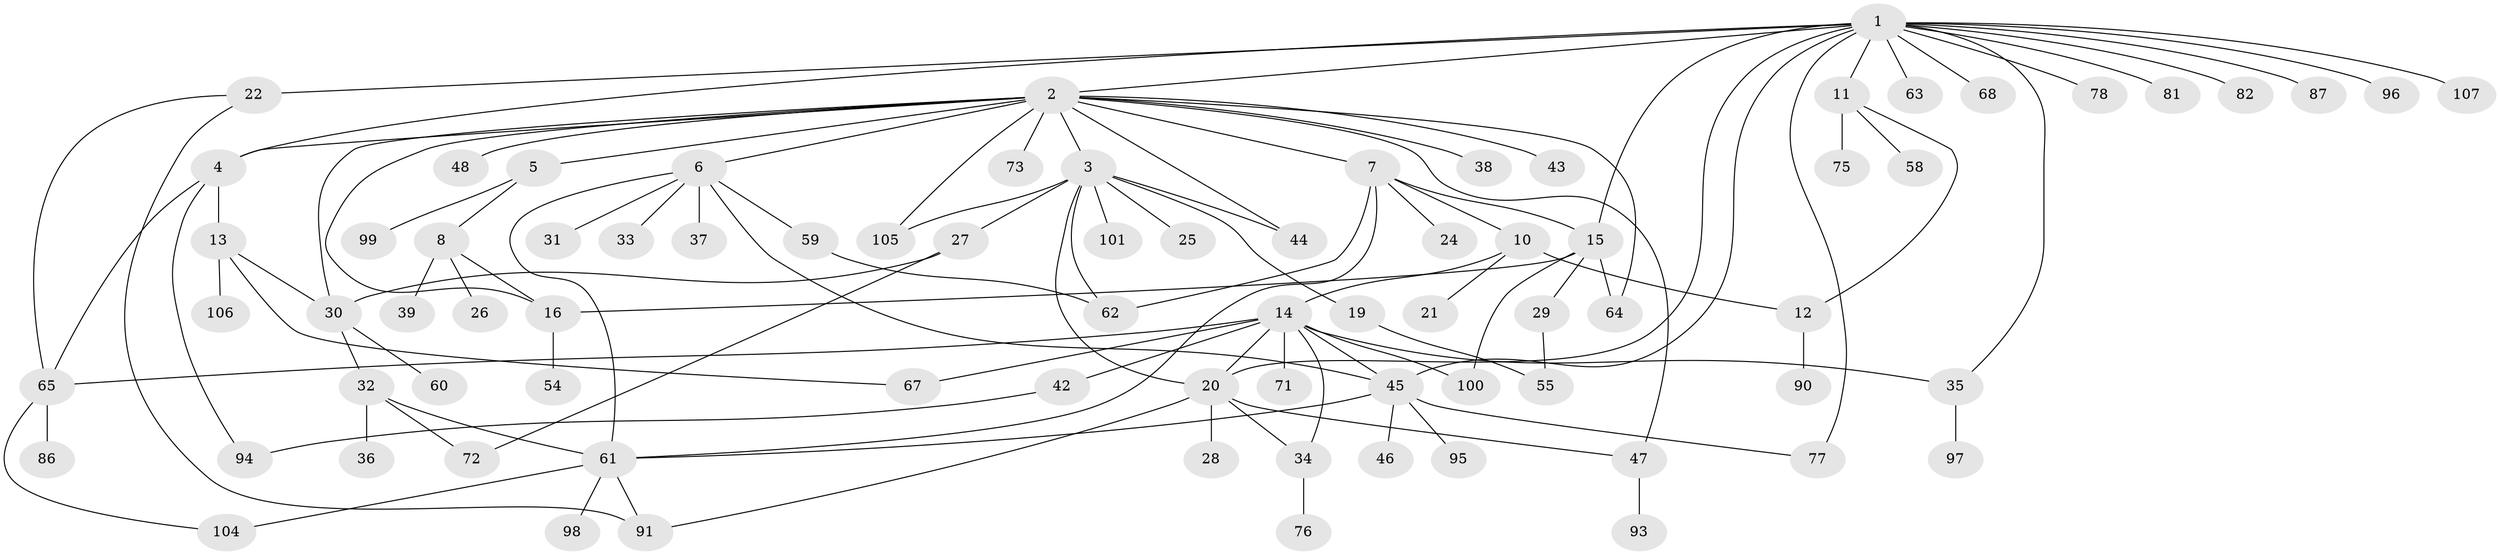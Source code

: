 // original degree distribution, {15: 0.009174311926605505, 17: 0.009174311926605505, 9: 0.009174311926605505, 4: 0.06422018348623854, 3: 0.12844036697247707, 8: 0.009174311926605505, 7: 0.03669724770642202, 5: 0.06422018348623854, 2: 0.22018348623853212, 1: 0.44036697247706424, 6: 0.009174311926605505}
// Generated by graph-tools (version 1.1) at 2025/41/03/06/25 10:41:44]
// undirected, 80 vertices, 112 edges
graph export_dot {
graph [start="1"]
  node [color=gray90,style=filled];
  1 [super="+69"];
  2 [super="+70"];
  3 [super="+9"];
  4 [super="+53"];
  5 [super="+80"];
  6 [super="+41"];
  7 [super="+52"];
  8 [super="+56"];
  10;
  11;
  12 [super="+18"];
  13 [super="+49"];
  14 [super="+17"];
  15 [super="+23"];
  16 [super="+89"];
  19;
  20 [super="+57"];
  21;
  22 [super="+109"];
  24;
  25;
  26 [super="+79"];
  27;
  28 [super="+92"];
  29;
  30 [super="+51"];
  31;
  32 [super="+40"];
  33;
  34;
  35 [super="+50"];
  36;
  37;
  38;
  39;
  42;
  43;
  44;
  45 [super="+103"];
  46;
  47 [super="+84"];
  48;
  54 [super="+88"];
  55;
  58 [super="+74"];
  59;
  60;
  61 [super="+66"];
  62;
  63 [super="+85"];
  64;
  65 [super="+83"];
  67;
  68;
  71;
  72;
  73;
  75;
  76;
  77 [super="+102"];
  78;
  81;
  82;
  86;
  87;
  90;
  91;
  93;
  94 [super="+108"];
  95;
  96;
  97;
  98;
  99;
  100;
  101;
  104;
  105;
  106;
  107;
  1 -- 2;
  1 -- 4;
  1 -- 11;
  1 -- 22 [weight=2];
  1 -- 35;
  1 -- 63;
  1 -- 68;
  1 -- 77;
  1 -- 78;
  1 -- 81;
  1 -- 82;
  1 -- 87;
  1 -- 96;
  1 -- 20;
  1 -- 107;
  1 -- 45;
  1 -- 15;
  2 -- 3;
  2 -- 5;
  2 -- 6;
  2 -- 7;
  2 -- 16;
  2 -- 30;
  2 -- 38;
  2 -- 43;
  2 -- 44;
  2 -- 47;
  2 -- 48;
  2 -- 64;
  2 -- 73;
  2 -- 105;
  2 -- 4;
  3 -- 19;
  3 -- 20;
  3 -- 25;
  3 -- 27;
  3 -- 44;
  3 -- 101;
  3 -- 105;
  3 -- 62;
  4 -- 13;
  4 -- 94;
  4 -- 65;
  5 -- 8;
  5 -- 99;
  6 -- 31;
  6 -- 33;
  6 -- 37;
  6 -- 45;
  6 -- 59;
  6 -- 61;
  7 -- 10;
  7 -- 15;
  7 -- 24;
  7 -- 62;
  7 -- 61;
  8 -- 16;
  8 -- 26;
  8 -- 39;
  10 -- 12;
  10 -- 14;
  10 -- 21;
  11 -- 12;
  11 -- 58;
  11 -- 75;
  12 -- 90;
  13 -- 30;
  13 -- 67;
  13 -- 106;
  14 -- 34;
  14 -- 35;
  14 -- 71;
  14 -- 100;
  14 -- 67;
  14 -- 20;
  14 -- 42;
  14 -- 45;
  14 -- 65;
  15 -- 16;
  15 -- 64;
  15 -- 100;
  15 -- 29;
  16 -- 54;
  19 -- 55;
  20 -- 28;
  20 -- 34;
  20 -- 91;
  20 -- 47;
  22 -- 65;
  22 -- 91;
  27 -- 30;
  27 -- 72;
  29 -- 55;
  30 -- 32;
  30 -- 60;
  32 -- 36;
  32 -- 61;
  32 -- 72;
  34 -- 76;
  35 -- 97;
  42 -- 94;
  45 -- 46;
  45 -- 77;
  45 -- 95;
  45 -- 61;
  47 -- 93;
  59 -- 62;
  61 -- 91;
  61 -- 98;
  61 -- 104;
  65 -- 104;
  65 -- 86;
}
